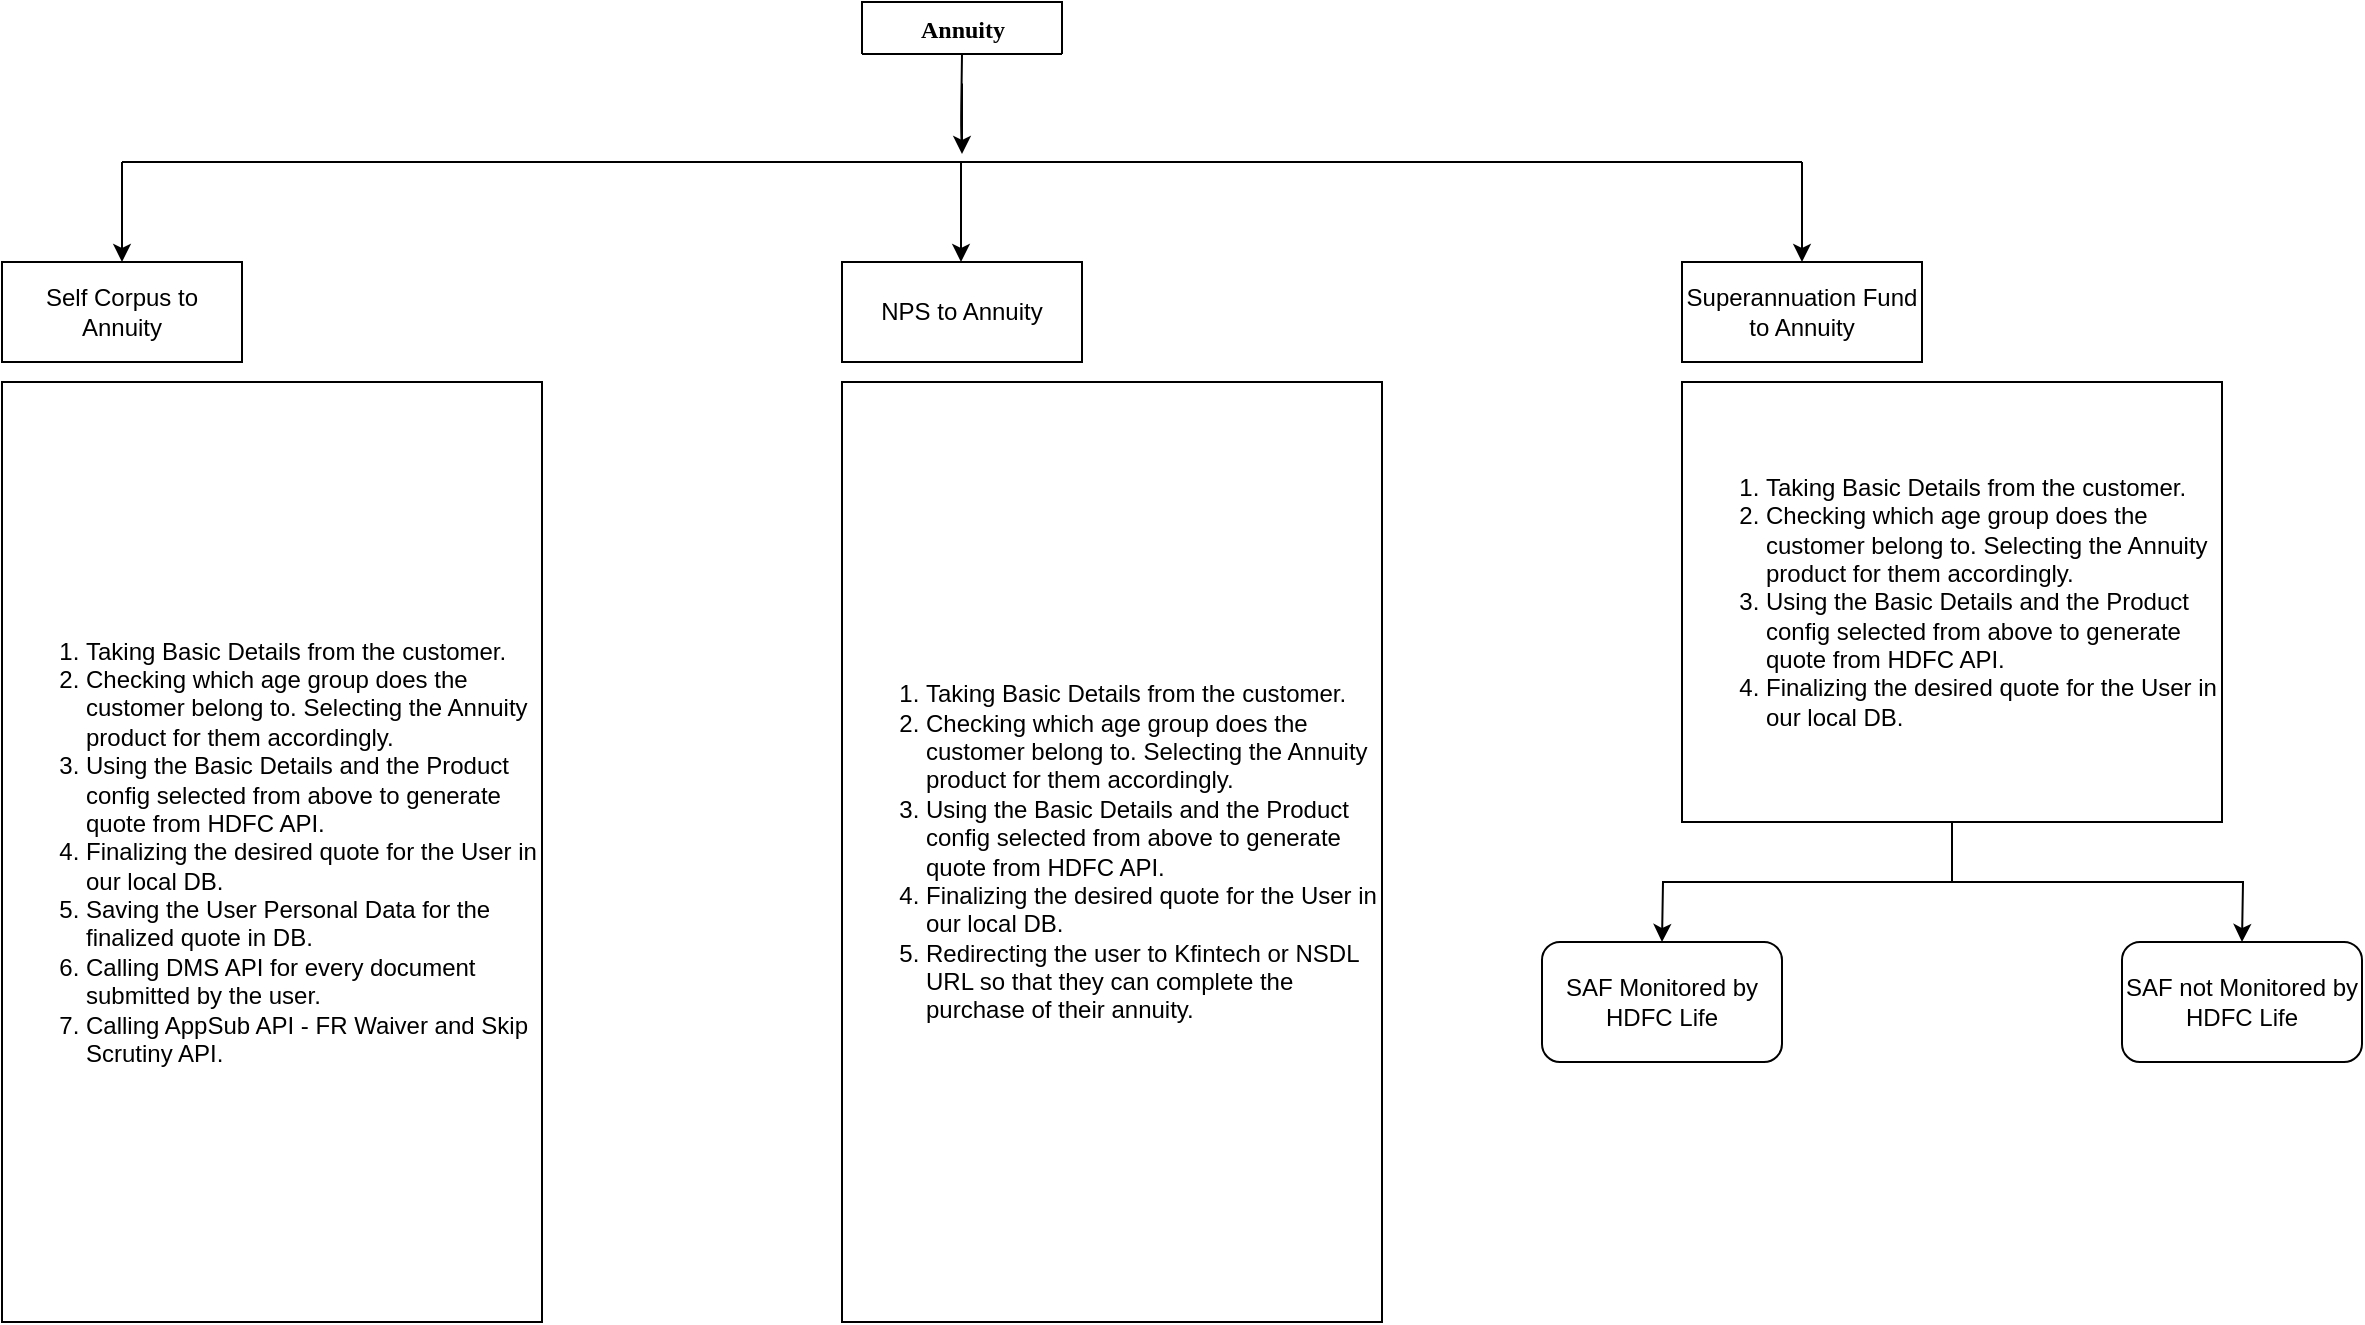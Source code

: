 <mxfile version="14.2.5" type="github">
  <diagram name="Page-1" id="9f46799a-70d6-7492-0946-bef42562c5a5">
    <mxGraphModel dx="1422" dy="794" grid="1" gridSize="10" guides="1" tooltips="1" connect="1" arrows="1" fold="1" page="1" pageScale="1" pageWidth="1100" pageHeight="850" background="#ffffff" math="0" shadow="0">
      <root>
        <mxCell id="0" />
        <mxCell id="1" parent="0" />
        <mxCell id="78961159f06e98e8-69" value="Annuity" style="swimlane;html=1;fontStyle=1;align=center;verticalAlign=top;childLayout=stackLayout;horizontal=1;startSize=26;horizontalStack=0;resizeParent=1;resizeLast=0;collapsible=1;marginBottom=0;swimlaneFillColor=#ffffff;rounded=0;shadow=0;comic=0;labelBackgroundColor=none;strokeWidth=1;fillColor=none;fontFamily=Verdana;fontSize=12" parent="1" vertex="1" collapsed="1">
          <mxGeometry x="480" y="40.0" width="100" height="26" as="geometry">
            <mxRectangle x="360" y="482.0" width="160" height="304" as="alternateBounds" />
          </mxGeometry>
        </mxCell>
        <mxCell id="ZwKIVA2F8PE0gVdKVEwo-1" value="" style="endArrow=classic;html=1;" edge="1" parent="1">
          <mxGeometry width="50" height="50" relative="1" as="geometry">
            <mxPoint x="530" y="66" as="sourcePoint" />
            <mxPoint x="530" y="116" as="targetPoint" />
            <Array as="points">
              <mxPoint x="529.5" y="102" />
              <mxPoint x="530" y="116" />
              <mxPoint x="530" y="76" />
            </Array>
          </mxGeometry>
        </mxCell>
        <mxCell id="ZwKIVA2F8PE0gVdKVEwo-2" value="" style="endArrow=none;html=1;" edge="1" parent="1">
          <mxGeometry width="50" height="50" relative="1" as="geometry">
            <mxPoint x="110" y="120" as="sourcePoint" />
            <mxPoint x="950" y="120" as="targetPoint" />
          </mxGeometry>
        </mxCell>
        <mxCell id="ZwKIVA2F8PE0gVdKVEwo-3" value="" style="endArrow=classic;html=1;" edge="1" parent="1">
          <mxGeometry width="50" height="50" relative="1" as="geometry">
            <mxPoint x="110" y="120" as="sourcePoint" />
            <mxPoint x="110" y="170" as="targetPoint" />
          </mxGeometry>
        </mxCell>
        <mxCell id="ZwKIVA2F8PE0gVdKVEwo-4" value="" style="endArrow=classic;html=1;" edge="1" parent="1">
          <mxGeometry width="50" height="50" relative="1" as="geometry">
            <mxPoint x="529.5" y="120" as="sourcePoint" />
            <mxPoint x="529.5" y="170" as="targetPoint" />
          </mxGeometry>
        </mxCell>
        <mxCell id="ZwKIVA2F8PE0gVdKVEwo-5" value="" style="endArrow=classic;html=1;" edge="1" parent="1">
          <mxGeometry width="50" height="50" relative="1" as="geometry">
            <mxPoint x="950" y="120" as="sourcePoint" />
            <mxPoint x="950" y="170" as="targetPoint" />
          </mxGeometry>
        </mxCell>
        <mxCell id="ZwKIVA2F8PE0gVdKVEwo-6" value="Self Corpus to Annuity" style="rounded=0;whiteSpace=wrap;html=1;" vertex="1" parent="1">
          <mxGeometry x="50" y="170" width="120" height="50" as="geometry" />
        </mxCell>
        <mxCell id="ZwKIVA2F8PE0gVdKVEwo-7" value="Superannuation Fund to Annuity" style="rounded=0;whiteSpace=wrap;html=1;" vertex="1" parent="1">
          <mxGeometry x="890" y="170" width="120" height="50" as="geometry" />
        </mxCell>
        <mxCell id="ZwKIVA2F8PE0gVdKVEwo-8" value="NPS to Annuity" style="rounded=0;whiteSpace=wrap;html=1;" vertex="1" parent="1">
          <mxGeometry x="470" y="170" width="120" height="50" as="geometry" />
        </mxCell>
        <mxCell id="ZwKIVA2F8PE0gVdKVEwo-11" value="&lt;ol style=&quot;line-height: 120%&quot;&gt;&lt;li&gt;Taking Basic Details from the customer.&lt;/li&gt;&lt;li&gt;Checking which age group does the customer belong to. Selecting the Annuity product for them accordingly.&lt;/li&gt;&lt;li&gt;Using the Basic Details and the Product config selected from above to generate quote from HDFC API.&lt;/li&gt;&lt;li&gt;Finalizing the desired quote for the User in our local DB.&lt;/li&gt;&lt;li&gt;Saving the User Personal Data for the finalized quote in DB.&lt;/li&gt;&lt;li&gt;Calling DMS API for every document submitted by the user.&lt;/li&gt;&lt;li&gt;Calling AppSub API - FR Waiver and Skip Scrutiny API.&lt;/li&gt;&lt;/ol&gt;&lt;p style=&quot;line-height: 0%&quot;&gt;&lt;/p&gt;&lt;div&gt;&lt;/div&gt;&lt;p&gt;&lt;/p&gt;" style="rounded=0;whiteSpace=wrap;html=1;align=left;" vertex="1" parent="1">
          <mxGeometry x="50" y="230" width="270" height="470" as="geometry" />
        </mxCell>
        <mxCell id="ZwKIVA2F8PE0gVdKVEwo-13" value="&lt;ol style=&quot;line-height: 120%&quot;&gt;&lt;li&gt;Taking Basic Details from the customer.&lt;/li&gt;&lt;li&gt;Checking which age group does the customer belong to. Selecting the Annuity product for them accordingly.&lt;/li&gt;&lt;li&gt;Using the Basic Details and the Product config selected from above to generate quote from HDFC API.&lt;/li&gt;&lt;li&gt;Finalizing the desired quote for the User in our local DB.&lt;/li&gt;&lt;li&gt;Redirecting the user to Kfintech or NSDL URL so that they can complete the purchase of their annuity.&lt;/li&gt;&lt;/ol&gt;&lt;p style=&quot;line-height: 0%&quot;&gt;&lt;/p&gt;&lt;div&gt;&lt;/div&gt;&lt;p&gt;&lt;/p&gt;" style="rounded=0;whiteSpace=wrap;html=1;align=left;" vertex="1" parent="1">
          <mxGeometry x="470" y="230" width="270" height="470" as="geometry" />
        </mxCell>
        <mxCell id="ZwKIVA2F8PE0gVdKVEwo-15" style="edgeStyle=orthogonalEdgeStyle;rounded=0;orthogonalLoop=1;jettySize=auto;html=1;exitX=0.5;exitY=1;exitDx=0;exitDy=0;" edge="1" parent="1" source="ZwKIVA2F8PE0gVdKVEwo-14">
          <mxGeometry relative="1" as="geometry">
            <mxPoint x="880" y="510" as="targetPoint" />
          </mxGeometry>
        </mxCell>
        <mxCell id="ZwKIVA2F8PE0gVdKVEwo-16" style="edgeStyle=orthogonalEdgeStyle;rounded=0;orthogonalLoop=1;jettySize=auto;html=1;exitX=0.5;exitY=1;exitDx=0;exitDy=0;" edge="1" parent="1" source="ZwKIVA2F8PE0gVdKVEwo-14">
          <mxGeometry relative="1" as="geometry">
            <mxPoint x="1170" y="510" as="targetPoint" />
          </mxGeometry>
        </mxCell>
        <mxCell id="ZwKIVA2F8PE0gVdKVEwo-14" value="&lt;ol style=&quot;line-height: 120%&quot;&gt;&lt;li&gt;Taking Basic Details from the customer.&lt;/li&gt;&lt;li&gt;Checking which age group does the customer belong to. Selecting the Annuity product for them accordingly.&lt;/li&gt;&lt;li&gt;Using the Basic Details and the Product config selected from above to generate quote from HDFC API.&lt;/li&gt;&lt;li&gt;Finalizing the desired quote for the User in our local DB.&lt;/li&gt;&lt;/ol&gt;&lt;p style=&quot;line-height: 0%&quot;&gt;&lt;/p&gt;&lt;div&gt;&lt;/div&gt;&lt;p&gt;&lt;/p&gt;" style="rounded=0;whiteSpace=wrap;html=1;align=left;" vertex="1" parent="1">
          <mxGeometry x="890" y="230" width="270" height="220" as="geometry" />
        </mxCell>
        <mxCell id="ZwKIVA2F8PE0gVdKVEwo-17" value="SAF Monitored by HDFC Life" style="rounded=1;whiteSpace=wrap;html=1;" vertex="1" parent="1">
          <mxGeometry x="820" y="510" width="120" height="60" as="geometry" />
        </mxCell>
        <mxCell id="ZwKIVA2F8PE0gVdKVEwo-18" value="SAF not Monitored by HDFC Life" style="rounded=1;whiteSpace=wrap;html=1;" vertex="1" parent="1">
          <mxGeometry x="1110" y="510" width="120" height="60" as="geometry" />
        </mxCell>
      </root>
    </mxGraphModel>
  </diagram>
</mxfile>
